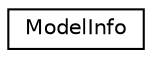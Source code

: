digraph "Graphical Class Hierarchy"
{
 // INTERACTIVE_SVG=YES
 // LATEX_PDF_SIZE
  edge [fontname="Helvetica",fontsize="10",labelfontname="Helvetica",labelfontsize="10"];
  node [fontname="Helvetica",fontsize="10",shape=record];
  rankdir="LR";
  Node0 [label="ModelInfo",height=0.2,width=0.4,color="black", fillcolor="white", style="filled",URL="$class_model_info.html",tooltip=" "];
}
